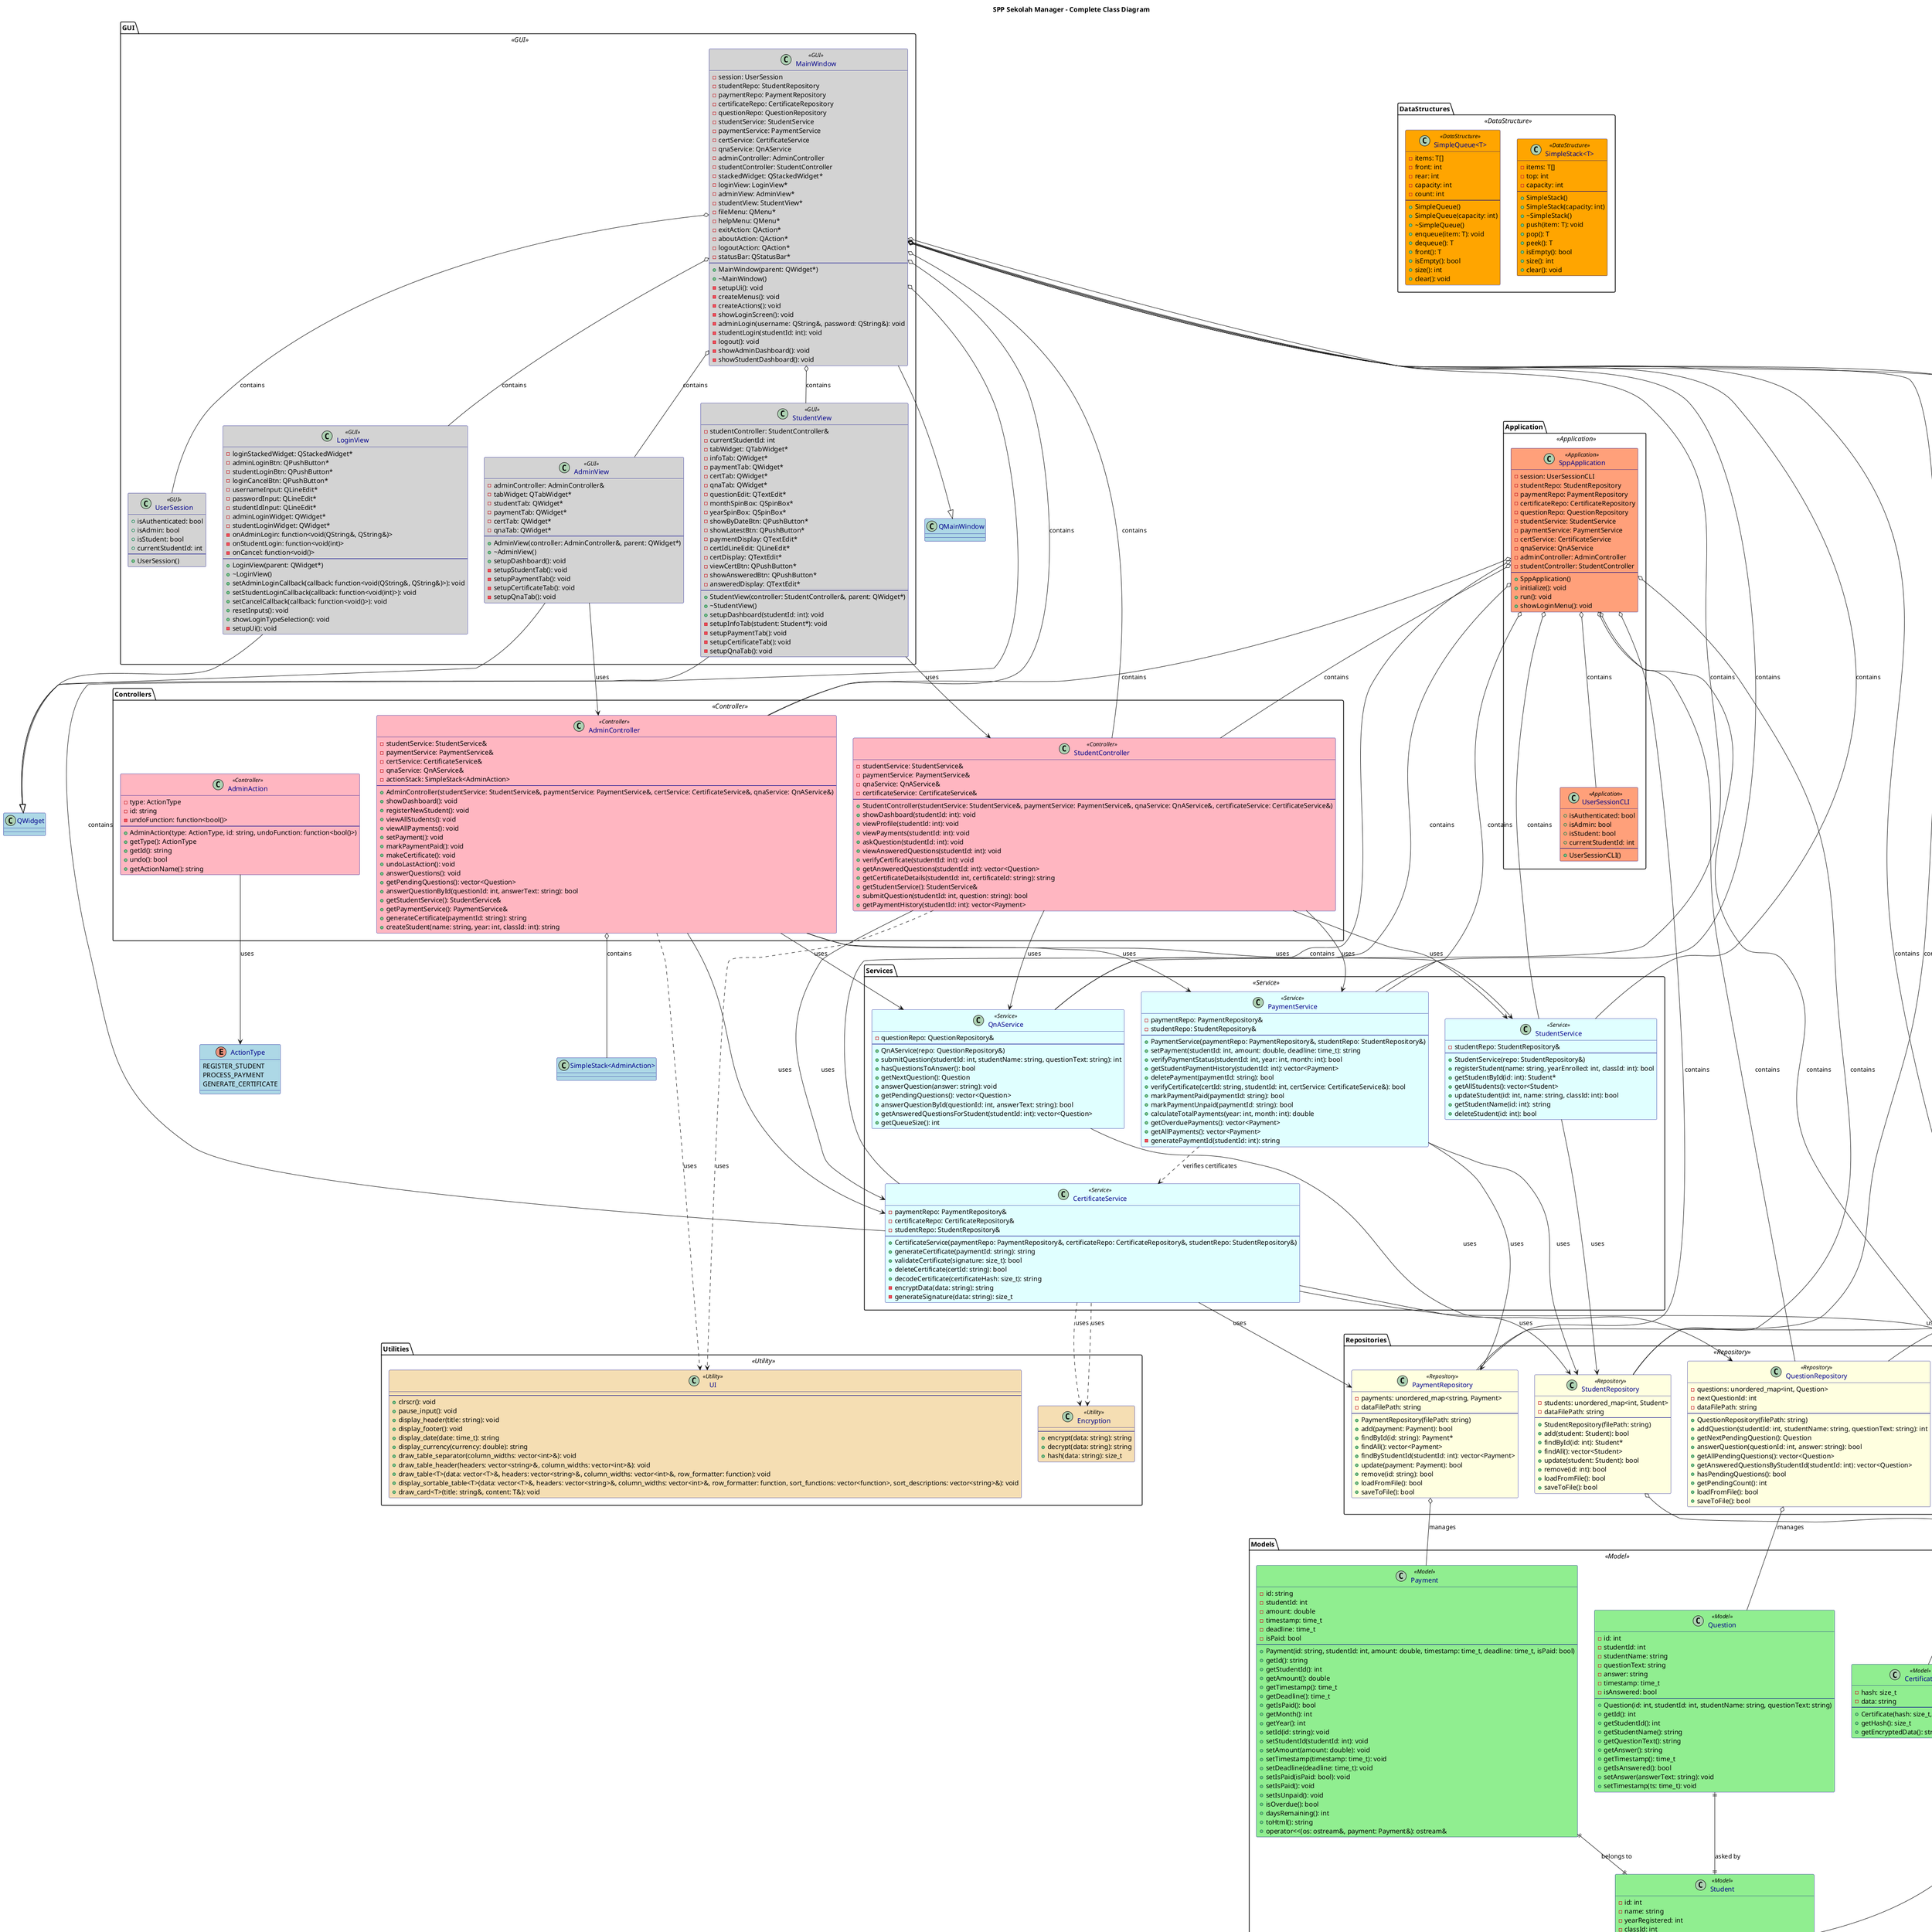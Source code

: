 @startuml SPP_Sekolah_Manager_Class_Diagram

' a !theme plain
title SPP Sekolah Manager - Complete Class Diagram

' ===== STYLING =====
skinparam class {
    BackgroundColor LightBlue
    BorderColor DarkBlue
    FontColor DarkBlue
}

skinparam class {
    BackgroundColor<<Model>> LightGreen
    BackgroundColor<<Repository>> LightYellow
    BackgroundColor<<Service>> LightCyan
    BackgroundColor<<Controller>> LightPink
    BackgroundColor<<GUI>> LightGray
    BackgroundColor<<DataStructure>> Orange
    BackgroundColor<<Utility>> Wheat
    BackgroundColor<<Application>> LightSalmon
}

' ===== MODELS =====
package "Models" <<Model>> {
    class Student <<Model>> {
        - id: int
        - name: string
        - yearRegistered: int
        - classId: int
        --
        + Student(id: int, name: string, yearRegistered: int, classId: int)
        + getId(): int
        + getName(): string
        + getYearRegistered(): int
        + getClassId(): int
        + setName(name: string): void
        + setYearRegistered(year: int): void
        + setClassId(id: int): void
        + operator<<(os: ostream&, student: Student&): ostream&
    }

    class Payment <<Model>> {
        - id: string
        - studentId: int
        - amount: double
        - timestamp: time_t
        - deadline: time_t
        - isPaid: bool
        --
        + Payment(id: string, studentId: int, amount: double, timestamp: time_t, deadline: time_t, isPaid: bool)
        + getId(): string
        + getStudentId(): int
        + getAmount(): double
        + getTimestamp(): time_t
        + getDeadline(): time_t
        + getIsPaid(): bool
        + getMonth(): int
        + getYear(): int
        + setId(id: string): void
        + setStudentId(studentId: int): void
        + setAmount(amount: double): void
        + setTimestamp(timestamp: time_t): void
        + setDeadline(deadline: time_t): void
        + setIsPaid(isPaid: bool): void
        + setIsPaid(): void
        + setIsUnpaid(): void
        + isOverdue(): bool
        + daysRemaining(): int
        + toHtml(): string
        + operator<<(os: ostream&, payment: Payment&): ostream&
    }

    class Question <<Model>> {
        - id: int
        - studentId: int
        - studentName: string
        - questionText: string
        - answer: string
        - timestamp: time_t
        - isAnswered: bool
        --
        + Question(id: int, studentId: int, studentName: string, questionText: string)
        + getId(): int
        + getStudentId(): int
        + getStudentName(): string
        + getQuestionText(): string
        + getAnswer(): string
        + getTimestamp(): time_t
        + getIsAnswered(): bool
        + setAnswer(answerText: string): void
        + setTimestamp(ts: time_t): void
    }

    class Certificate <<Model>> {
        - hash: size_t
        - data: string
        --
        + Certificate(hash: size_t, data: string)
        + getHash(): size_t
        + getEncryptedData(): string
    }
}

' ===== REPOSITORIES =====
package "Repositories" <<Repository>> {
    class StudentRepository <<Repository>> {
        - students: unordered_map<int, Student>
        - dataFilePath: string
        --
        + StudentRepository(filePath: string)
        + add(student: Student): bool
        + findById(id: int): Student*
        + findAll(): vector<Student>
        + update(student: Student): bool
        + remove(id: int): bool
        + loadFromFile(): bool
        + saveToFile(): bool
    }

    class PaymentRepository <<Repository>> {
        - payments: unordered_map<string, Payment>
        - dataFilePath: string
        --
        + PaymentRepository(filePath: string)
        + add(payment: Payment): bool
        + findById(id: string): Payment*
        + findAll(): vector<Payment>
        + findByStudentId(studentId: int): vector<Payment>
        + update(payment: Payment): bool
        + remove(id: string): bool
        + loadFromFile(): bool
        + saveToFile(): bool
    }

    class QuestionRepository <<Repository>> {
        - questions: unordered_map<int, Question>
        - nextQuestionId: int
        - dataFilePath: string
        --
        + QuestionRepository(filePath: string)
        + addQuestion(studentId: int, studentName: string, questionText: string): int
        + getNextPendingQuestion(): Question
        + answerQuestion(questionId: int, answer: string): bool
        + getAllPendingQuestions(): vector<Question>
        + getAnsweredQuestionsByStudentId(studentId: int): vector<Question>
        + hasPendingQuestions(): bool
        + getPendingCount(): int
        + loadFromFile(): bool
        + saveToFile(): bool
    }

    class CertificateRepository <<Repository>> {
        - certificates: unordered_map<size_t, Certificate>
        - dataFilePath: string
        --
        + CertificateRepository(filePath: string)
        + addCertificate(certificate: Certificate): string
        + getCertificate(certificate: Certificate): Certificate*
        + removeCertificate(certificate: Certificate): bool
        + loadFromFile(): bool
        + saveToFile(): bool
    }
}

' ===== SERVICES =====
package "Services" <<Service>> {
    class StudentService <<Service>> {
        - studentRepo: StudentRepository&
        --
        + StudentService(repo: StudentRepository&)
        + registerStudent(name: string, yearEnrolled: int, classId: int): bool
        + getStudentById(id: int): Student*
        + getAllStudents(): vector<Student>
        + updateStudent(id: int, name: string, classId: int): bool
        + getStudentName(id: int): string
        + deleteStudent(id: int): bool
    }

    class PaymentService <<Service>> {
        - paymentRepo: PaymentRepository&
        - studentRepo: StudentRepository&
        --
        + PaymentService(paymentRepo: PaymentRepository&, studentRepo: StudentRepository&)
        + setPayment(studentId: int, amount: double, deadline: time_t): string
        + verifyPaymentStatus(studentId: int, year: int, month: int): bool
        + getStudentPaymentHistory(studentId: int): vector<Payment>
        + deletePayment(paymentId: string): bool
        + verifyCertificate(certId: string, studentId: int, certService: CertificateService&): bool
        + markPaymentPaid(paymentId: string): bool
        + markPaymentUnpaid(paymentId: string): bool
        + calculateTotalPayments(year: int, month: int): double
        + getOverduePayments(): vector<Payment>
        + getAllPayments(): vector<Payment>
        - generatePaymentId(studentId: int): string
    }

    class QnAService <<Service>> {
        - questionRepo: QuestionRepository&
        --
        + QnAService(repo: QuestionRepository&)
        + submitQuestion(studentId: int, studentName: string, questionText: string): int
        + hasQuestionsToAnswer(): bool
        + getNextQuestion(): Question
        + answerQuestion(answer: string): void
        + getPendingQuestions(): vector<Question>
        + answerQuestionById(questionId: int, answerText: string): bool
        + getAnsweredQuestionsForStudent(studentId: int): vector<Question>
        + getQueueSize(): int
    }

    class CertificateService <<Service>> {
        - paymentRepo: PaymentRepository&
        - certificateRepo: CertificateRepository&
        - studentRepo: StudentRepository&
        --
        + CertificateService(paymentRepo: PaymentRepository&, certificateRepo: CertificateRepository&, studentRepo: StudentRepository&)
        + generateCertificate(paymentId: string): string
        + validateCertificate(signature: size_t): bool
        + deleteCertificate(certId: string): bool
        + decodeCertificate(certificateHash: size_t): string
        - encryptData(data: string): string
        - generateSignature(data: string): size_t
    }
}

' ===== DATA STRUCTURES =====
package "DataStructures" <<DataStructure>> {
    class "SimpleStack<T>" <<DataStructure>> {
        - items: T[]
        - top: int
        - capacity: int
        --
        + SimpleStack()
        + SimpleStack(capacity: int)
        + ~SimpleStack()
        + push(item: T): void
        + pop(): T
        + peek(): T
        + isEmpty(): bool
        + size(): int
        + clear(): void
    }

    class "SimpleQueue<T>" <<DataStructure>> {
        - items: T[]
        - front: int
        - rear: int
        - capacity: int
        - count: int
        --
        + SimpleQueue()
        + SimpleQueue(capacity: int)
        + ~SimpleQueue()
        + enqueue(item: T): void
        + dequeue(): T
        + front(): T
        + isEmpty(): bool
        + size(): int
        + clear(): void
    }
}

enum ActionType {
    REGISTER_STUDENT
    PROCESS_PAYMENT
    GENERATE_CERTIFICATE
}

' ===== CONTROLLERS =====
package "Controllers" <<Controller>> {
    class AdminAction <<Controller>> {
        - type: ActionType
        - id: string
        - undoFunction: function<bool()>
        --
        + AdminAction(type: ActionType, id: string, undoFunction: function<bool()>)
        + getType(): ActionType
        + getId(): string
        + undo(): bool
        + getActionName(): string
    }

    class AdminController <<Controller>> {
        - studentService: StudentService&
        - paymentService: PaymentService&
        - certService: CertificateService&
        - qnaService: QnAService&
        - actionStack: SimpleStack<AdminAction>
        --
        + AdminController(studentService: StudentService&, paymentService: PaymentService&, certService: CertificateService&, qnaService: QnAService&)
        + showDashboard(): void
        + registerNewStudent(): void
        + viewAllStudents(): void
        + viewAllPayments(): void
        + setPayment(): void
        + markPaymentPaid(): void
        + makeCertificate(): void
        + undoLastAction(): void
        + answerQuestions(): void
        + getPendingQuestions(): vector<Question>
        + answerQuestionById(questionId: int, answerText: string): bool
        + getStudentService(): StudentService&
        + getPaymentService(): PaymentService&
        + generateCertificate(paymentId: string): string
        + createStudent(name: string, year: int, classId: int): string
    }

    class StudentController <<Controller>> {
        - studentService: StudentService&
        - paymentService: PaymentService&
        - qnaService: QnAService&
        - certificateService: CertificateService&
        --
        + StudentController(studentService: StudentService&, paymentService: PaymentService&, qnaService: QnAService&, certificateService: CertificateService&)
        + showDashboard(studentId: int): void
        + viewProfile(studentId: int): void
        + viewPayments(studentId: int): void
        + askQuestion(studentId: int): void
        + viewAnsweredQuestions(studentId: int): void
        + verifyCertificate(studentId: int): void
        + getAnsweredQuestions(studentId: int): vector<Question>
        + getCertificateDetails(studentId: int, certificateId: string): string
        + getStudentService(): StudentService&
        + submitQuestion(studentId: int, question: string): bool
        + getPaymentHistory(studentId: int): vector<Payment>
    }
}

' ===== GUI =====
package "GUI" <<GUI>> {
    class UserSession <<GUI>> {
        + isAuthenticated: bool
        + isAdmin: bool
        + isStudent: bool
        + currentStudentId: int
        --
        + UserSession()
    }

    class MainWindow <<GUI>> {
        - session: UserSession
        - studentRepo: StudentRepository
        - paymentRepo: PaymentRepository
        - certificateRepo: CertificateRepository
        - questionRepo: QuestionRepository
        - studentService: StudentService
        - paymentService: PaymentService
        - certService: CertificateService
        - qnaService: QnAService
        - adminController: AdminController
        - studentController: StudentController
        - stackedWidget: QStackedWidget*
        - loginView: LoginView*
        - adminView: AdminView*
        - studentView: StudentView*
        - fileMenu: QMenu*
        - helpMenu: QMenu*
        - exitAction: QAction*
        - aboutAction: QAction*
        - logoutAction: QAction*
        - statusBar: QStatusBar*
        --
        + MainWindow(parent: QWidget*)
        + ~MainWindow()
        - setupUi(): void
        - createMenus(): void
        - createActions(): void
        - showLoginScreen(): void
        - adminLogin(username: QString&, password: QString&): void
        - studentLogin(studentId: int): void
        - logout(): void
        - showAdminDashboard(): void
        - showStudentDashboard(): void
    }

    class LoginView <<GUI>> {
        - loginStackedWidget: QStackedWidget*
        - adminLoginBtn: QPushButton*
        - studentLoginBtn: QPushButton*
        - loginCancelBtn: QPushButton*
        - usernameInput: QLineEdit*
        - passwordInput: QLineEdit*
        - studentIdInput: QLineEdit*
        - adminLoginWidget: QWidget*
        - studentLoginWidget: QWidget*
        - onAdminLogin: function<void(QString&, QString&)>
        - onStudentLogin: function<void(int)>
        - onCancel: function<void()>
        --
        + LoginView(parent: QWidget*)
        + ~LoginView()
        + setAdminLoginCallback(callback: function<void(QString&, QString&)>): void
        + setStudentLoginCallback(callback: function<void(int)>): void
        + setCancelCallback(callback: function<void()>): void
        + resetInputs(): void
        + showLoginTypeSelection(): void
        - setupUi(): void
    }

    class AdminView <<GUI>> {
        - adminController: AdminController&
        - tabWidget: QTabWidget*
        - studentTab: QWidget*
        - paymentTab: QWidget*
        - certTab: QWidget*
        - qnaTab: QWidget*
        --
        + AdminView(controller: AdminController&, parent: QWidget*)
        + ~AdminView()
        + setupDashboard(): void
        - setupStudentTab(): void
        - setupPaymentTab(): void
        - setupCertificateTab(): void
        - setupQnaTab(): void
    }

    class StudentView <<GUI>> {
        - studentController: StudentController&
        - currentStudentId: int
        - tabWidget: QTabWidget*
        - infoTab: QWidget*
        - paymentTab: QWidget*
        - certTab: QWidget*
        - qnaTab: QWidget*
        - questionEdit: QTextEdit*
        - monthSpinBox: QSpinBox*
        - yearSpinBox: QSpinBox*
        - showByDateBtn: QPushButton*
        - showLatestBtn: QPushButton*
        - paymentDisplay: QTextEdit*
        - certIdLineEdit: QLineEdit*
        - certDisplay: QTextEdit*
        - viewCertBtn: QPushButton*
        - showAnsweredBtn: QPushButton*
        - answeredDisplay: QTextEdit*
        --
        + StudentView(controller: StudentController&, parent: QWidget*)
        + ~StudentView()
        + setupDashboard(studentId: int): void
        - setupInfoTab(student: Student*): void
        - setupPaymentTab(): void
        - setupCertificateTab(): void
        - setupQnaTab(): void
    }
}

' ===== UTILITIES =====
package "Utilities" <<Utility>> {
    class UI <<Utility>> {
        --
        + clrscr(): void
        + pause_input(): void
        + display_header(title: string): void
        + display_footer(): void
        + display_date(date: time_t): string
        + display_currency(currency: double): string
        + draw_table_separator(column_widths: vector<int>&): void
        + draw_table_header(headers: vector<string>&, column_widths: vector<int>&): void
        + draw_table<T>(data: vector<T>&, headers: vector<string>&, column_widths: vector<int>&, row_formatter: function): void
        + display_sortable_table<T>(data: vector<T>&, headers: vector<string>&, column_widths: vector<int>&, row_formatter: function, sort_functions: vector<function>, sort_descriptions: vector<string>&): void
        + draw_card<T>(title: string&, content: T&): void
    }

    class Encryption <<Utility>> {
        --
        + encrypt(data: string): string
        + decrypt(data: string): string
        + hash(data: string): size_t
    }
}

' ===== APPLICATION =====
package "Application" <<Application>> {
    class UserSessionCLI <<Application>> {
        + isAuthenticated: bool
        + isAdmin: bool
        + isStudent: bool
        + currentStudentId: int
        --
        + UserSessionCLI()
    }

    class SppApplication <<Application>> {
        - session: UserSessionCLI
        - studentRepo: StudentRepository
        - paymentRepo: PaymentRepository
        - certificateRepo: CertificateRepository
        - questionRepo: QuestionRepository
        - studentService: StudentService
        - paymentService: PaymentService
        - certService: CertificateService
        - qnaService: QnAService
        - adminController: AdminController
        - studentController: StudentController
        --
        + SppApplication()
        + initialize(): void
        + run(): void
        + showLoginMenu(): void
    }
}

' ===== RELATIONSHIPS =====

' Model relationships
Payment ||--|| Student : "belongs to"
Question ||--|| Student : "asked by"

' Repository relationships
StudentRepository o-- Student : "manages"
PaymentRepository o-- Payment : "manages"
QuestionRepository o-- Question : "manages"
CertificateRepository o-- Certificate : "manages"

' Service to Repository dependencies
StudentService --> StudentRepository : "uses"
PaymentService --> PaymentRepository : "uses"
PaymentService --> StudentRepository : "uses"
QnAService --> QuestionRepository : "uses"
CertificateService --> PaymentRepository : "uses"
CertificateService --> CertificateRepository : "uses"
CertificateService --> StudentRepository : "uses"

' Service cross-dependencies
PaymentService ..> CertificateService : "verifies certificates"
CertificateService ..> Encryption : "uses"

' Controller to Service dependencies
AdminAction --> ActionType : "uses"
AdminController --> StudentService : "uses"
AdminController --> PaymentService : "uses"
AdminController --> CertificateService : "uses"
AdminController --> QnAService : "uses"
AdminController o-- "SimpleStack<AdminAction>" : "contains"

StudentController --> StudentService : "uses"
StudentController --> PaymentService : "uses"
StudentController --> QnAService : "uses"
StudentController --> CertificateService : "uses"

' GUI relationships
MainWindow o-- UserSession : "contains"
MainWindow o-- StudentRepository : "contains"
MainWindow o-- PaymentRepository : "contains"
MainWindow o-- CertificateRepository : "contains"
MainWindow o-- QuestionRepository : "contains"
MainWindow o-- StudentService : "contains"
MainWindow o-- PaymentService : "contains"
MainWindow o-- CertificateService : "contains"
MainWindow o-- QnAService : "contains"
MainWindow o-- AdminController : "contains"
MainWindow o-- StudentController : "contains"
MainWindow o-- LoginView : "contains"
MainWindow o-- AdminView : "contains"
MainWindow o-- StudentView : "contains"

AdminView --> AdminController : "uses"
StudentView --> StudentController : "uses"

' Application relationships
SppApplication o-- UserSessionCLI : "contains"
SppApplication o-- StudentRepository : "contains"
SppApplication o-- PaymentRepository : "contains"
SppApplication o-- CertificateRepository : "contains"
SppApplication o-- QuestionRepository : "contains"
SppApplication o-- StudentService : "contains"
SppApplication o-- PaymentService : "contains"
SppApplication o-- CertificateService : "contains"
SppApplication o-- QnAService : "contains"
SppApplication o-- AdminController : "contains"
SppApplication o-- StudentController : "contains"

' Utility usage
AdminController ..> UI : "uses"
StudentController ..> UI : "uses"
CertificateService ..> Encryption : "uses"

' Qt inheritance (indicated with extends)
LoginView --|> QWidget
AdminView --|> QWidget
StudentView --|> QWidget
MainWindow --|> QMainWindow

@enduml